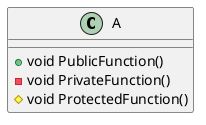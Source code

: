 @startuml

class A
{
  + void PublicFunction()
  - void PrivateFunction()
  # void ProtectedFunction()
}

@enduml

